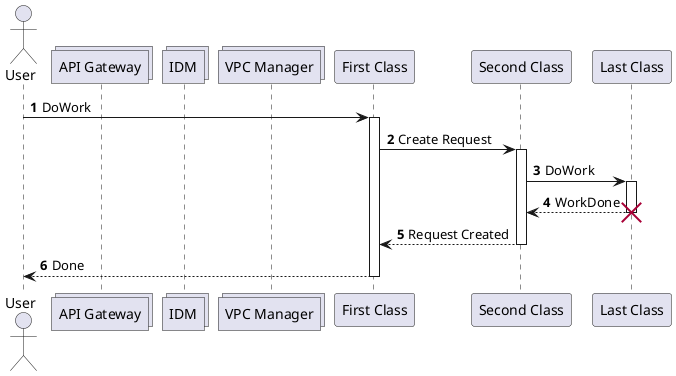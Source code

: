 ' Copyright 2019 The Alcor Authors.
'
' Licensed under the Apache License, Version 2.0 (the "License");
'        you may not use this file except in compliance with the License.
'        You may obtain a copy of the License at
'
'        http://www.apache.org/licenses/LICENSE-2.0
'
'        Unless required by applicable law or agreed to in writing, software
'        distributed under the License is distributed on an "AS IS" BASIS,
'        WITHOUT WARRANTIES OR CONDITIONS OF ANY KIND, either express or implied.
'        See the License for the specific language governing permissions and
'        limitations under the License.

@startuml

'skinparam monochrome reverse
'skinparam backgroundColor transparent

autonumber

actor User
collections "API Gateway" as api
collections "IDM" as idm
collections "VPC Manager" as vpc
participant "First Class" as A
participant "Second Class" as B
participant "Last Class" as C

User -> A: DoWork
activate A

A -> B: Create Request
activate B

B -> C: DoWork
activate C
C --> B: WorkDone
destroy C

B --> A: Request Created
deactivate B

A --> User: Done
deactivate A

'
'Alice -> Bob: Authentication Request
'Bob --> Alice: Authentication Response
'
'Alice -> Bob: Another authentication Request
'Alice <-- Bob: another authentication Response
@enduml